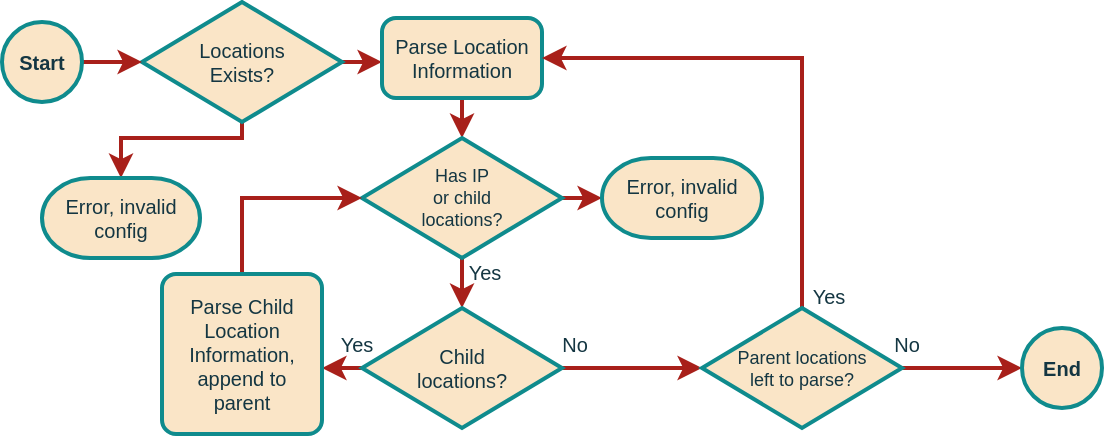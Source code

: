 <mxfile version="21.6.8" type="device">
  <diagram name="Page-1" id="ew7vi9b7o_5ddHdVxSJt">
    <mxGraphModel dx="540" dy="877" grid="1" gridSize="10" guides="1" tooltips="1" connect="1" arrows="1" fold="1" page="1" pageScale="1" pageWidth="850" pageHeight="1100" math="0" shadow="0">
      <root>
        <mxCell id="0" />
        <mxCell id="1" parent="0" />
        <mxCell id="C9X9QNjV8dWVqkScu7Qu-121" value="" style="edgeStyle=orthogonalEdgeStyle;shape=connector;rounded=0;orthogonalLoop=1;jettySize=auto;html=1;labelBackgroundColor=default;strokeColor=#A8201A;strokeWidth=2;fontFamily=Helvetica;fontSize=11;fontColor=#143642;endArrow=classic;fillColor=#FAE5C7;" edge="1" parent="1" source="C9X9QNjV8dWVqkScu7Qu-122" target="C9X9QNjV8dWVqkScu7Qu-120">
          <mxGeometry relative="1" as="geometry">
            <Array as="points">
              <mxPoint x="1120" y="112" />
            </Array>
          </mxGeometry>
        </mxCell>
        <mxCell id="C9X9QNjV8dWVqkScu7Qu-112" value="No" style="edgeLabel;html=1;align=center;verticalAlign=middle;resizable=0;points=[];fontSize=10;fontFamily=Helvetica;fontColor=#143642;labelBackgroundColor=none;" vertex="1" connectable="0" parent="1">
          <mxGeometry x="1178.003" y="254" as="geometry">
            <mxPoint x="-2" y="-1" as="offset" />
          </mxGeometry>
        </mxCell>
        <mxCell id="C9X9QNjV8dWVqkScu7Qu-128" value="" style="edgeStyle=orthogonalEdgeStyle;shape=connector;rounded=0;orthogonalLoop=1;jettySize=auto;html=1;labelBackgroundColor=default;strokeColor=#A8201A;strokeWidth=2;fontFamily=Helvetica;fontSize=11;fontColor=#143642;endArrow=classic;fillColor=#FAE5C7;" edge="1" parent="1" source="C9X9QNjV8dWVqkScu7Qu-120" target="C9X9QNjV8dWVqkScu7Qu-126">
          <mxGeometry relative="1" as="geometry">
            <Array as="points">
              <mxPoint x="1120" y="140" />
              <mxPoint x="1120" y="140" />
            </Array>
          </mxGeometry>
        </mxCell>
        <mxCell id="C9X9QNjV8dWVqkScu7Qu-120" value="Parse Location&lt;br&gt;Information" style="rounded=1;whiteSpace=wrap;html=1;absoluteArcSize=1;arcSize=14;strokeWidth=2;strokeColor=#0F8B8D;fontFamily=Helvetica;fontSize=10;fontColor=#143642;fillColor=#FAE5C7;" vertex="1" parent="1">
          <mxGeometry x="1080" y="90" width="80" height="40" as="geometry" />
        </mxCell>
        <mxCell id="C9X9QNjV8dWVqkScu7Qu-156" style="edgeStyle=orthogonalEdgeStyle;shape=connector;rounded=0;orthogonalLoop=1;jettySize=auto;html=1;exitX=0.5;exitY=1;exitDx=0;exitDy=0;exitPerimeter=0;entryX=0.5;entryY=0;entryDx=0;entryDy=0;entryPerimeter=0;labelBackgroundColor=default;strokeColor=#A8201A;strokeWidth=2;fontFamily=Helvetica;fontSize=11;fontColor=#143642;endArrow=classic;fillColor=#FAE5C7;" edge="1" parent="1" source="C9X9QNjV8dWVqkScu7Qu-122" target="C9X9QNjV8dWVqkScu7Qu-140">
          <mxGeometry relative="1" as="geometry">
            <Array as="points">
              <mxPoint x="1010" y="150" />
              <mxPoint x="950" y="150" />
            </Array>
          </mxGeometry>
        </mxCell>
        <mxCell id="C9X9QNjV8dWVqkScu7Qu-122" value="Locations &lt;br&gt;Exists?" style="strokeWidth=2;html=1;shape=mxgraph.flowchart.decision;whiteSpace=wrap;strokeColor=#0F8B8D;fontFamily=Helvetica;fontSize=10;fontColor=#143642;fillColor=#FAE5C7;" vertex="1" parent="1">
          <mxGeometry x="960" y="82" width="100" height="60" as="geometry" />
        </mxCell>
        <mxCell id="C9X9QNjV8dWVqkScu7Qu-123" value="" style="edgeStyle=orthogonalEdgeStyle;shape=connector;rounded=0;orthogonalLoop=1;jettySize=auto;html=1;labelBackgroundColor=default;strokeColor=#A8201A;strokeWidth=2;fontFamily=Helvetica;fontSize=11;fontColor=#143642;endArrow=classic;fillColor=#FAE5C7;" edge="1" parent="1" source="C9X9QNjV8dWVqkScu7Qu-124" target="C9X9QNjV8dWVqkScu7Qu-122">
          <mxGeometry relative="1" as="geometry">
            <Array as="points">
              <mxPoint x="960" y="110" />
              <mxPoint x="960" y="110" />
            </Array>
          </mxGeometry>
        </mxCell>
        <mxCell id="C9X9QNjV8dWVqkScu7Qu-124" value="Start" style="strokeWidth=2;html=1;shape=mxgraph.flowchart.start_2;whiteSpace=wrap;labelBackgroundColor=none;fillColor=#FAE5C7;strokeColor=#0F8B8D;fontColor=#143642;fontSize=10;fontStyle=1" vertex="1" parent="1">
          <mxGeometry x="890" y="92" width="40" height="40" as="geometry" />
        </mxCell>
        <mxCell id="C9X9QNjV8dWVqkScu7Qu-129" value="" style="edgeStyle=orthogonalEdgeStyle;shape=connector;rounded=0;orthogonalLoop=1;jettySize=auto;html=1;labelBackgroundColor=default;strokeColor=#A8201A;strokeWidth=2;fontFamily=Helvetica;fontSize=11;fontColor=#143642;endArrow=classic;fillColor=#FAE5C7;" edge="1" parent="1" source="C9X9QNjV8dWVqkScu7Qu-126" target="C9X9QNjV8dWVqkScu7Qu-127">
          <mxGeometry relative="1" as="geometry">
            <Array as="points">
              <mxPoint x="1120" y="220" />
              <mxPoint x="1120" y="220" />
            </Array>
          </mxGeometry>
        </mxCell>
        <mxCell id="C9X9QNjV8dWVqkScu7Qu-135" value="" style="edgeStyle=orthogonalEdgeStyle;shape=connector;rounded=0;orthogonalLoop=1;jettySize=auto;html=1;labelBackgroundColor=default;strokeColor=#A8201A;strokeWidth=2;fontFamily=Helvetica;fontSize=11;fontColor=#143642;endArrow=classic;fillColor=#FAE5C7;" edge="1" parent="1" source="C9X9QNjV8dWVqkScu7Qu-126" target="C9X9QNjV8dWVqkScu7Qu-134">
          <mxGeometry relative="1" as="geometry">
            <Array as="points">
              <mxPoint x="1180" y="180" />
              <mxPoint x="1180" y="180" />
            </Array>
          </mxGeometry>
        </mxCell>
        <mxCell id="C9X9QNjV8dWVqkScu7Qu-126" value="&lt;font style=&quot;font-size: 9px;&quot;&gt;Has IP&lt;br style=&quot;font-size: 9px;&quot;&gt;or child &lt;br&gt;locations?&lt;/font&gt;" style="strokeWidth=2;html=1;shape=mxgraph.flowchart.decision;whiteSpace=wrap;strokeColor=#0F8B8D;fontFamily=Helvetica;fontSize=9;fontColor=#143642;fillColor=#FAE5C7;" vertex="1" parent="1">
          <mxGeometry x="1070" y="150" width="100" height="60" as="geometry" />
        </mxCell>
        <mxCell id="C9X9QNjV8dWVqkScu7Qu-131" value="" style="edgeStyle=orthogonalEdgeStyle;shape=connector;rounded=0;orthogonalLoop=1;jettySize=auto;html=1;labelBackgroundColor=default;strokeColor=#A8201A;strokeWidth=2;fontFamily=Helvetica;fontSize=11;fontColor=#143642;endArrow=classic;fillColor=#FAE5C7;" edge="1" parent="1" source="C9X9QNjV8dWVqkScu7Qu-127" target="C9X9QNjV8dWVqkScu7Qu-130">
          <mxGeometry relative="1" as="geometry">
            <Array as="points">
              <mxPoint x="1120" y="260" />
            </Array>
          </mxGeometry>
        </mxCell>
        <mxCell id="C9X9QNjV8dWVqkScu7Qu-136" style="edgeStyle=orthogonalEdgeStyle;shape=connector;rounded=0;orthogonalLoop=1;jettySize=auto;html=1;labelBackgroundColor=default;strokeColor=#A8201A;strokeWidth=2;fontFamily=Helvetica;fontSize=11;fontColor=#143642;endArrow=classic;fillColor=#FAE5C7;" edge="1" parent="1" source="C9X9QNjV8dWVqkScu7Qu-127" target="C9X9QNjV8dWVqkScu7Qu-138">
          <mxGeometry relative="1" as="geometry">
            <mxPoint x="1120.0" y="320" as="targetPoint" />
          </mxGeometry>
        </mxCell>
        <mxCell id="C9X9QNjV8dWVqkScu7Qu-127" value="Child &lt;br&gt;locations?" style="strokeWidth=2;html=1;shape=mxgraph.flowchart.decision;whiteSpace=wrap;strokeColor=#0F8B8D;fontFamily=Helvetica;fontSize=10;fontColor=#143642;fillColor=#FAE5C7;" vertex="1" parent="1">
          <mxGeometry x="1070" y="235" width="100" height="60" as="geometry" />
        </mxCell>
        <mxCell id="C9X9QNjV8dWVqkScu7Qu-133" style="edgeStyle=orthogonalEdgeStyle;shape=connector;rounded=0;orthogonalLoop=1;jettySize=auto;html=1;entryX=0;entryY=0.5;entryDx=0;entryDy=0;entryPerimeter=0;labelBackgroundColor=default;strokeColor=#A8201A;strokeWidth=2;fontFamily=Helvetica;fontSize=11;fontColor=#143642;endArrow=classic;fillColor=#FAE5C7;" edge="1" parent="1" source="C9X9QNjV8dWVqkScu7Qu-130" target="C9X9QNjV8dWVqkScu7Qu-126">
          <mxGeometry relative="1" as="geometry">
            <Array as="points">
              <mxPoint x="1010" y="180" />
            </Array>
          </mxGeometry>
        </mxCell>
        <mxCell id="C9X9QNjV8dWVqkScu7Qu-130" value="Parse Child Location&lt;br&gt;Information,&lt;br&gt;append to &lt;br&gt;parent" style="rounded=1;whiteSpace=wrap;html=1;absoluteArcSize=1;arcSize=14;strokeWidth=2;strokeColor=#0F8B8D;fontFamily=Helvetica;fontSize=10;fontColor=#143642;fillColor=#FAE5C7;" vertex="1" parent="1">
          <mxGeometry x="970" y="218" width="80" height="80" as="geometry" />
        </mxCell>
        <mxCell id="C9X9QNjV8dWVqkScu7Qu-134" value="Error, invalid config" style="strokeWidth=2;html=1;shape=mxgraph.flowchart.terminator;whiteSpace=wrap;strokeColor=#0F8B8D;fontFamily=Helvetica;fontSize=10;fontColor=#143642;fillColor=#FAE5C7;" vertex="1" parent="1">
          <mxGeometry x="1190" y="160" width="80" height="40" as="geometry" />
        </mxCell>
        <mxCell id="C9X9QNjV8dWVqkScu7Qu-139" style="edgeStyle=orthogonalEdgeStyle;shape=connector;rounded=0;orthogonalLoop=1;jettySize=auto;html=1;entryX=1;entryY=0.5;entryDx=0;entryDy=0;labelBackgroundColor=default;strokeColor=#A8201A;strokeWidth=2;fontFamily=Helvetica;fontSize=11;fontColor=#143642;endArrow=classic;fillColor=#FAE5C7;exitX=0.5;exitY=0;exitDx=0;exitDy=0;exitPerimeter=0;" edge="1" parent="1" source="C9X9QNjV8dWVqkScu7Qu-138" target="C9X9QNjV8dWVqkScu7Qu-120">
          <mxGeometry relative="1" as="geometry">
            <Array as="points">
              <mxPoint x="1290" y="110" />
            </Array>
          </mxGeometry>
        </mxCell>
        <mxCell id="C9X9QNjV8dWVqkScu7Qu-147" style="edgeStyle=orthogonalEdgeStyle;shape=connector;rounded=0;orthogonalLoop=1;jettySize=auto;html=1;labelBackgroundColor=default;strokeColor=#A8201A;strokeWidth=2;fontFamily=Helvetica;fontSize=11;fontColor=#143642;endArrow=classic;fillColor=#FAE5C7;" edge="1" parent="1" source="C9X9QNjV8dWVqkScu7Qu-138" target="C9X9QNjV8dWVqkScu7Qu-145">
          <mxGeometry relative="1" as="geometry">
            <Array as="points">
              <mxPoint x="1340" y="260" />
              <mxPoint x="1340" y="260" />
            </Array>
          </mxGeometry>
        </mxCell>
        <mxCell id="C9X9QNjV8dWVqkScu7Qu-138" value="Parent locations &lt;br style=&quot;font-size: 9px;&quot;&gt;left to parse?" style="strokeWidth=2;html=1;shape=mxgraph.flowchart.decision;whiteSpace=wrap;strokeColor=#0F8B8D;fontFamily=Helvetica;fontSize=9;fontColor=#143642;fillColor=#FAE5C7;" vertex="1" parent="1">
          <mxGeometry x="1240" y="235" width="100" height="60" as="geometry" />
        </mxCell>
        <mxCell id="C9X9QNjV8dWVqkScu7Qu-140" value="Error, invalid config" style="strokeWidth=2;html=1;shape=mxgraph.flowchart.terminator;whiteSpace=wrap;strokeColor=#0F8B8D;fontFamily=Helvetica;fontSize=10;fontColor=#143642;fillColor=#FAE5C7;" vertex="1" parent="1">
          <mxGeometry x="910" y="170" width="79" height="40" as="geometry" />
        </mxCell>
        <mxCell id="C9X9QNjV8dWVqkScu7Qu-145" value="End" style="strokeWidth=2;html=1;shape=mxgraph.flowchart.start_2;whiteSpace=wrap;labelBackgroundColor=none;fillColor=#FAE5C7;strokeColor=#0F8B8D;fontColor=#143642;fontSize=10;fontStyle=1" vertex="1" parent="1">
          <mxGeometry x="1400" y="245" width="40" height="40" as="geometry" />
        </mxCell>
        <mxCell id="C9X9QNjV8dWVqkScu7Qu-149" value="Yes" style="edgeLabel;html=1;align=center;verticalAlign=middle;resizable=0;points=[];fontSize=10;fontFamily=Helvetica;fontColor=#143642;labelBackgroundColor=none;" vertex="1" connectable="0" parent="1">
          <mxGeometry x="1305.003" y="230" as="geometry">
            <mxPoint x="-2" y="-1" as="offset" />
          </mxGeometry>
        </mxCell>
        <mxCell id="C9X9QNjV8dWVqkScu7Qu-150" value="No" style="edgeLabel;html=1;align=center;verticalAlign=middle;resizable=0;points=[];fontSize=10;fontFamily=Helvetica;fontColor=#143642;labelBackgroundColor=none;" vertex="1" connectable="0" parent="1">
          <mxGeometry x="1344.003" y="254" as="geometry">
            <mxPoint x="-2" y="-1" as="offset" />
          </mxGeometry>
        </mxCell>
        <mxCell id="C9X9QNjV8dWVqkScu7Qu-151" value="Yes" style="edgeLabel;html=1;align=center;verticalAlign=middle;resizable=0;points=[];fontSize=10;fontFamily=Helvetica;fontColor=#143642;labelBackgroundColor=none;" vertex="1" connectable="0" parent="1">
          <mxGeometry x="1135.003" y="218" as="geometry">
            <mxPoint x="-4" y="-1" as="offset" />
          </mxGeometry>
        </mxCell>
        <mxCell id="C9X9QNjV8dWVqkScu7Qu-152" value="Yes" style="edgeLabel;html=1;align=center;verticalAlign=middle;resizable=0;points=[];fontSize=10;fontFamily=Helvetica;fontColor=#143642;labelBackgroundColor=none;" vertex="1" connectable="0" parent="1">
          <mxGeometry x="1069.003" y="254" as="geometry">
            <mxPoint x="-2" y="-1" as="offset" />
          </mxGeometry>
        </mxCell>
      </root>
    </mxGraphModel>
  </diagram>
</mxfile>
